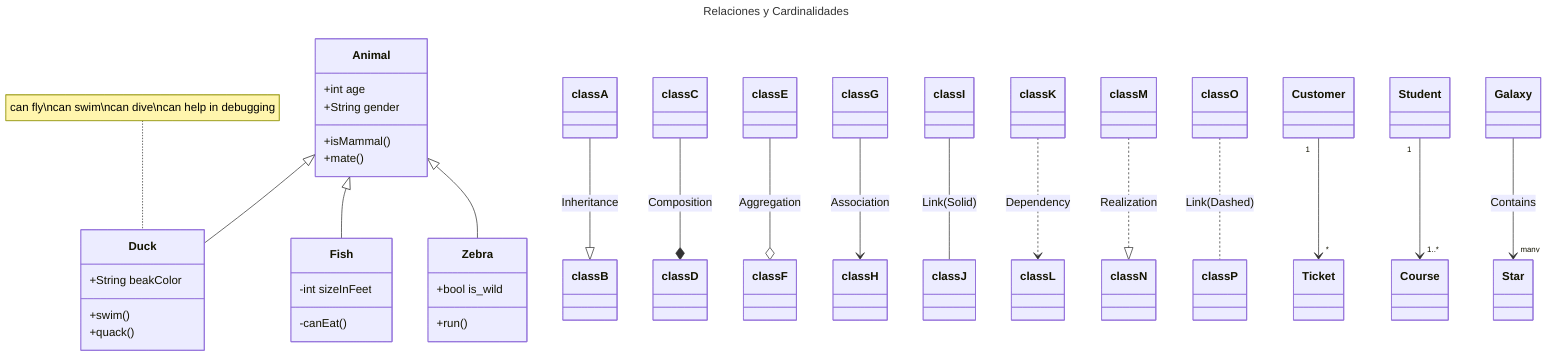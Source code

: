 ---
title: Relaciones y Cardinalidades
---

classDiagram


    Animal <|-- Duck
    note for Duck "can fly\ncan swim\ncan dive\ncan help in debugging"
    Animal <|-- Fish
    Animal <|-- Zebra
    Animal : +int age
    Animal : +String gender
    Animal: +isMammal()
    Animal: +mate()
    class Duck{
        +String beakColor
        +swim()
        +quack()
    }
    class Fish{
        -int sizeInFeet
        -canEat()
    }
    class Zebra{
        +bool is_wild
        +run()
    }

%%Tipo relaciones
classA --|> classB : Inheritance
classC --* classD : Composition
classE --o classF : Aggregation
classG --> classH : Association
classI -- classJ : Link(Solid)
classK ..> classL : Dependency
classM ..|> classN : Realization
classO .. classP : Link(Dashed)
%%Cardinalidad
Customer "1" --> "*" Ticket
Student "1" --> "1..*" Course
Galaxy --> "many" Star : Contains